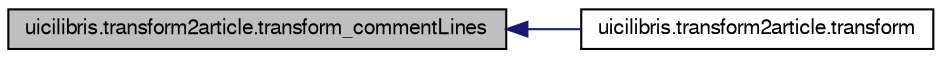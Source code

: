 digraph G
{
  edge [fontname="FreeSans",fontsize="10",labelfontname="FreeSans",labelfontsize="10"];
  node [fontname="FreeSans",fontsize="10",shape=record];
  rankdir="LR";
  Node1 [label="uicilibris.transform2article.transform_commentLines",height=0.2,width=0.4,color="black", fillcolor="grey75", style="filled" fontcolor="black"];
  Node1 -> Node2 [dir="back",color="midnightblue",fontsize="10",style="solid",fontname="FreeSans"];
  Node2 [label="uicilibris.transform2article.transform",height=0.2,width=0.4,color="black", fillcolor="white", style="filled",URL="$namespaceuicilibris_1_1transform2article.html#a9f02a5b65714762575914ad84f7fe488",tooltip="convert/transform one line in context of state for w2book (wiki to book)"];
}
